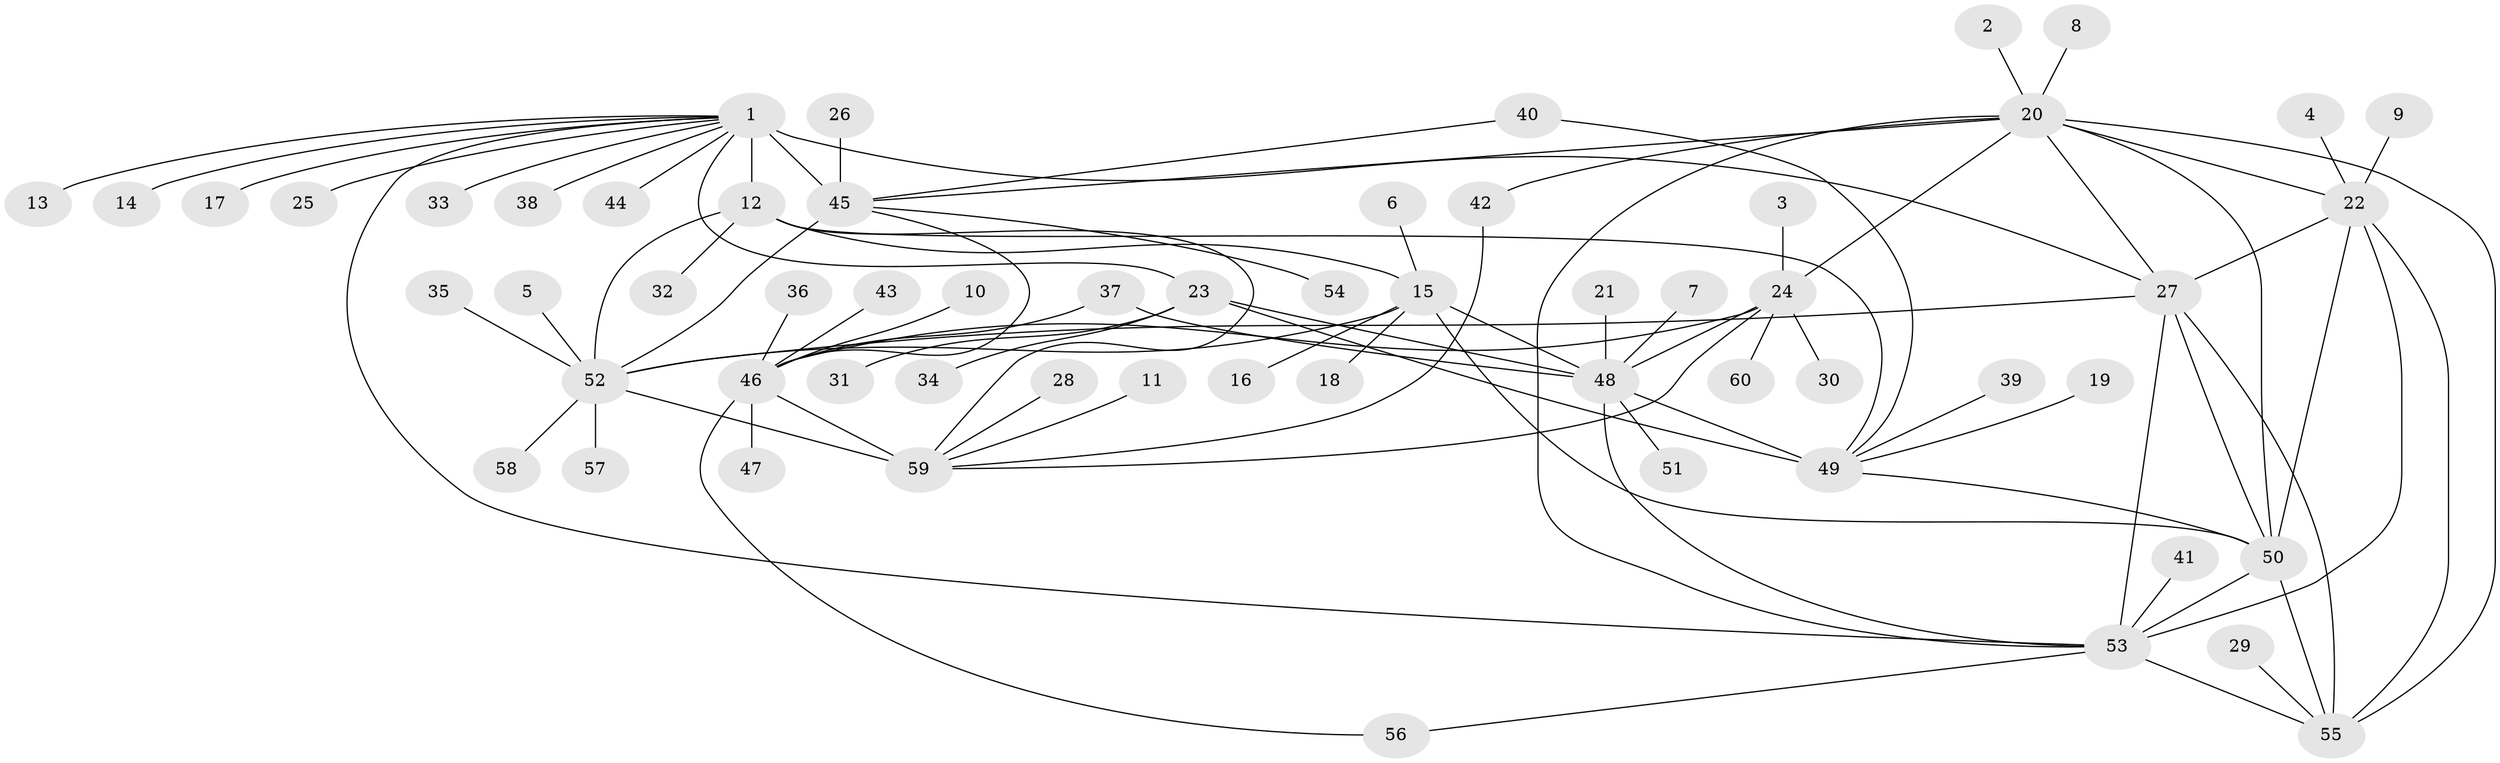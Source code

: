 // original degree distribution, {6: 0.025, 9: 0.05, 7: 0.025, 10: 0.058333333333333334, 8: 0.041666666666666664, 5: 0.025, 12: 0.008333333333333333, 11: 0.016666666666666666, 2: 0.16666666666666666, 1: 0.5416666666666666, 3: 0.041666666666666664}
// Generated by graph-tools (version 1.1) at 2025/50/03/09/25 03:50:35]
// undirected, 60 vertices, 89 edges
graph export_dot {
graph [start="1"]
  node [color=gray90,style=filled];
  1;
  2;
  3;
  4;
  5;
  6;
  7;
  8;
  9;
  10;
  11;
  12;
  13;
  14;
  15;
  16;
  17;
  18;
  19;
  20;
  21;
  22;
  23;
  24;
  25;
  26;
  27;
  28;
  29;
  30;
  31;
  32;
  33;
  34;
  35;
  36;
  37;
  38;
  39;
  40;
  41;
  42;
  43;
  44;
  45;
  46;
  47;
  48;
  49;
  50;
  51;
  52;
  53;
  54;
  55;
  56;
  57;
  58;
  59;
  60;
  1 -- 12 [weight=1.0];
  1 -- 13 [weight=1.0];
  1 -- 14 [weight=1.0];
  1 -- 17 [weight=1.0];
  1 -- 23 [weight=1.0];
  1 -- 25 [weight=1.0];
  1 -- 27 [weight=1.0];
  1 -- 33 [weight=1.0];
  1 -- 38 [weight=1.0];
  1 -- 44 [weight=1.0];
  1 -- 45 [weight=8.0];
  1 -- 53 [weight=1.0];
  2 -- 20 [weight=1.0];
  3 -- 24 [weight=1.0];
  4 -- 22 [weight=1.0];
  5 -- 52 [weight=1.0];
  6 -- 15 [weight=1.0];
  7 -- 48 [weight=1.0];
  8 -- 20 [weight=1.0];
  9 -- 22 [weight=1.0];
  10 -- 46 [weight=1.0];
  11 -- 59 [weight=1.0];
  12 -- 15 [weight=2.0];
  12 -- 32 [weight=1.0];
  12 -- 49 [weight=1.0];
  12 -- 52 [weight=6.0];
  12 -- 59 [weight=1.0];
  15 -- 16 [weight=1.0];
  15 -- 18 [weight=1.0];
  15 -- 48 [weight=1.0];
  15 -- 50 [weight=1.0];
  15 -- 52 [weight=3.0];
  19 -- 49 [weight=1.0];
  20 -- 22 [weight=1.0];
  20 -- 24 [weight=1.0];
  20 -- 27 [weight=1.0];
  20 -- 42 [weight=1.0];
  20 -- 45 [weight=1.0];
  20 -- 50 [weight=1.0];
  20 -- 53 [weight=1.0];
  20 -- 55 [weight=1.0];
  21 -- 48 [weight=1.0];
  22 -- 27 [weight=1.0];
  22 -- 50 [weight=1.0];
  22 -- 53 [weight=1.0];
  22 -- 55 [weight=1.0];
  23 -- 31 [weight=1.0];
  23 -- 34 [weight=1.0];
  23 -- 48 [weight=4.0];
  23 -- 49 [weight=1.0];
  24 -- 30 [weight=1.0];
  24 -- 46 [weight=4.0];
  24 -- 48 [weight=1.0];
  24 -- 59 [weight=1.0];
  24 -- 60 [weight=1.0];
  26 -- 45 [weight=1.0];
  27 -- 50 [weight=1.0];
  27 -- 52 [weight=1.0];
  27 -- 53 [weight=1.0];
  27 -- 55 [weight=1.0];
  28 -- 59 [weight=1.0];
  29 -- 55 [weight=1.0];
  35 -- 52 [weight=1.0];
  36 -- 46 [weight=1.0];
  37 -- 46 [weight=1.0];
  37 -- 48 [weight=1.0];
  39 -- 49 [weight=1.0];
  40 -- 45 [weight=1.0];
  40 -- 49 [weight=1.0];
  41 -- 53 [weight=1.0];
  42 -- 59 [weight=1.0];
  43 -- 46 [weight=1.0];
  45 -- 46 [weight=1.0];
  45 -- 52 [weight=1.0];
  45 -- 54 [weight=1.0];
  46 -- 47 [weight=1.0];
  46 -- 56 [weight=1.0];
  46 -- 59 [weight=4.0];
  48 -- 49 [weight=4.0];
  48 -- 51 [weight=1.0];
  48 -- 53 [weight=1.0];
  49 -- 50 [weight=1.0];
  50 -- 53 [weight=1.0];
  50 -- 55 [weight=1.0];
  52 -- 57 [weight=1.0];
  52 -- 58 [weight=1.0];
  52 -- 59 [weight=1.0];
  53 -- 55 [weight=1.0];
  53 -- 56 [weight=1.0];
}
